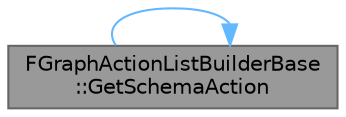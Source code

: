 digraph "FGraphActionListBuilderBase::GetSchemaAction"
{
 // INTERACTIVE_SVG=YES
 // LATEX_PDF_SIZE
  bgcolor="transparent";
  edge [fontname=Helvetica,fontsize=10,labelfontname=Helvetica,labelfontsize=10];
  node [fontname=Helvetica,fontsize=10,shape=box,height=0.2,width=0.4];
  rankdir="LR";
  Node1 [id="Node000001",label="FGraphActionListBuilderBase\l::GetSchemaAction",height=0.2,width=0.4,color="gray40", fillcolor="grey60", style="filled", fontcolor="black",tooltip="Returns the specified entry."];
  Node1 -> Node1 [id="edge1_Node000001_Node000001",color="steelblue1",style="solid",tooltip=" "];
}
